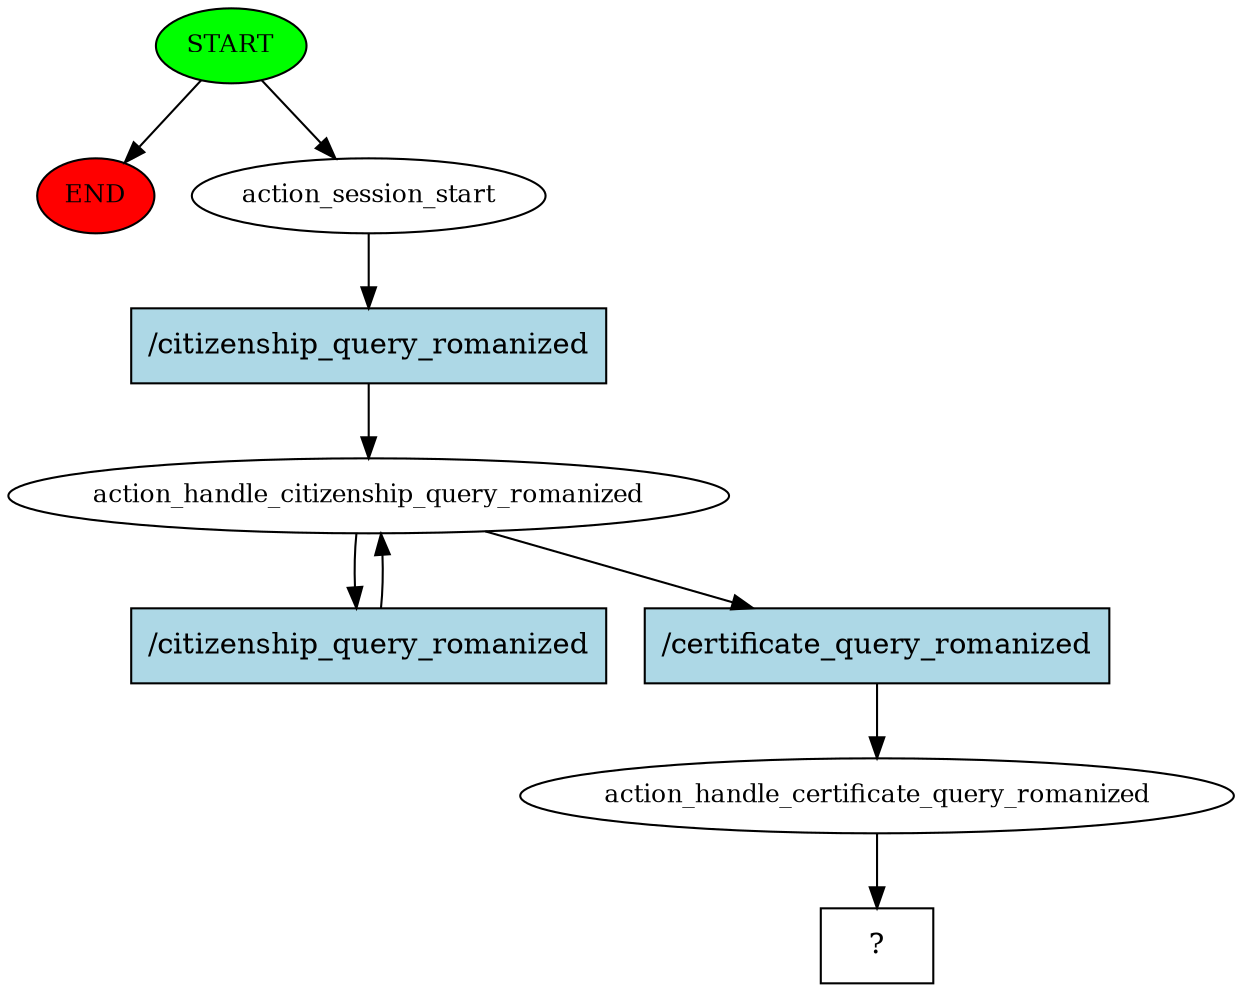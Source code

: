 digraph  {
0 [class="start active", fillcolor=green, fontsize=12, label=START, style=filled];
"-1" [class=end, fillcolor=red, fontsize=12, label=END, style=filled];
1 [class=active, fontsize=12, label=action_session_start];
2 [class=active, fontsize=12, label=action_handle_citizenship_query_romanized];
5 [class=active, fontsize=12, label=action_handle_certificate_query_romanized];
6 [class="intent dashed active", label="  ?  ", shape=rect];
7 [class="intent active", fillcolor=lightblue, label="/citizenship_query_romanized", shape=rect, style=filled];
8 [class="intent active", fillcolor=lightblue, label="/citizenship_query_romanized", shape=rect, style=filled];
9 [class="intent active", fillcolor=lightblue, label="/certificate_query_romanized", shape=rect, style=filled];
0 -> "-1"  [class="", key=NONE, label=""];
0 -> 1  [class=active, key=NONE, label=""];
1 -> 7  [class=active, key=0];
2 -> 8  [class=active, key=0];
2 -> 9  [class=active, key=0];
5 -> 6  [class=active, key=NONE, label=""];
7 -> 2  [class=active, key=0];
8 -> 2  [class=active, key=0];
9 -> 5  [class=active, key=0];
}
